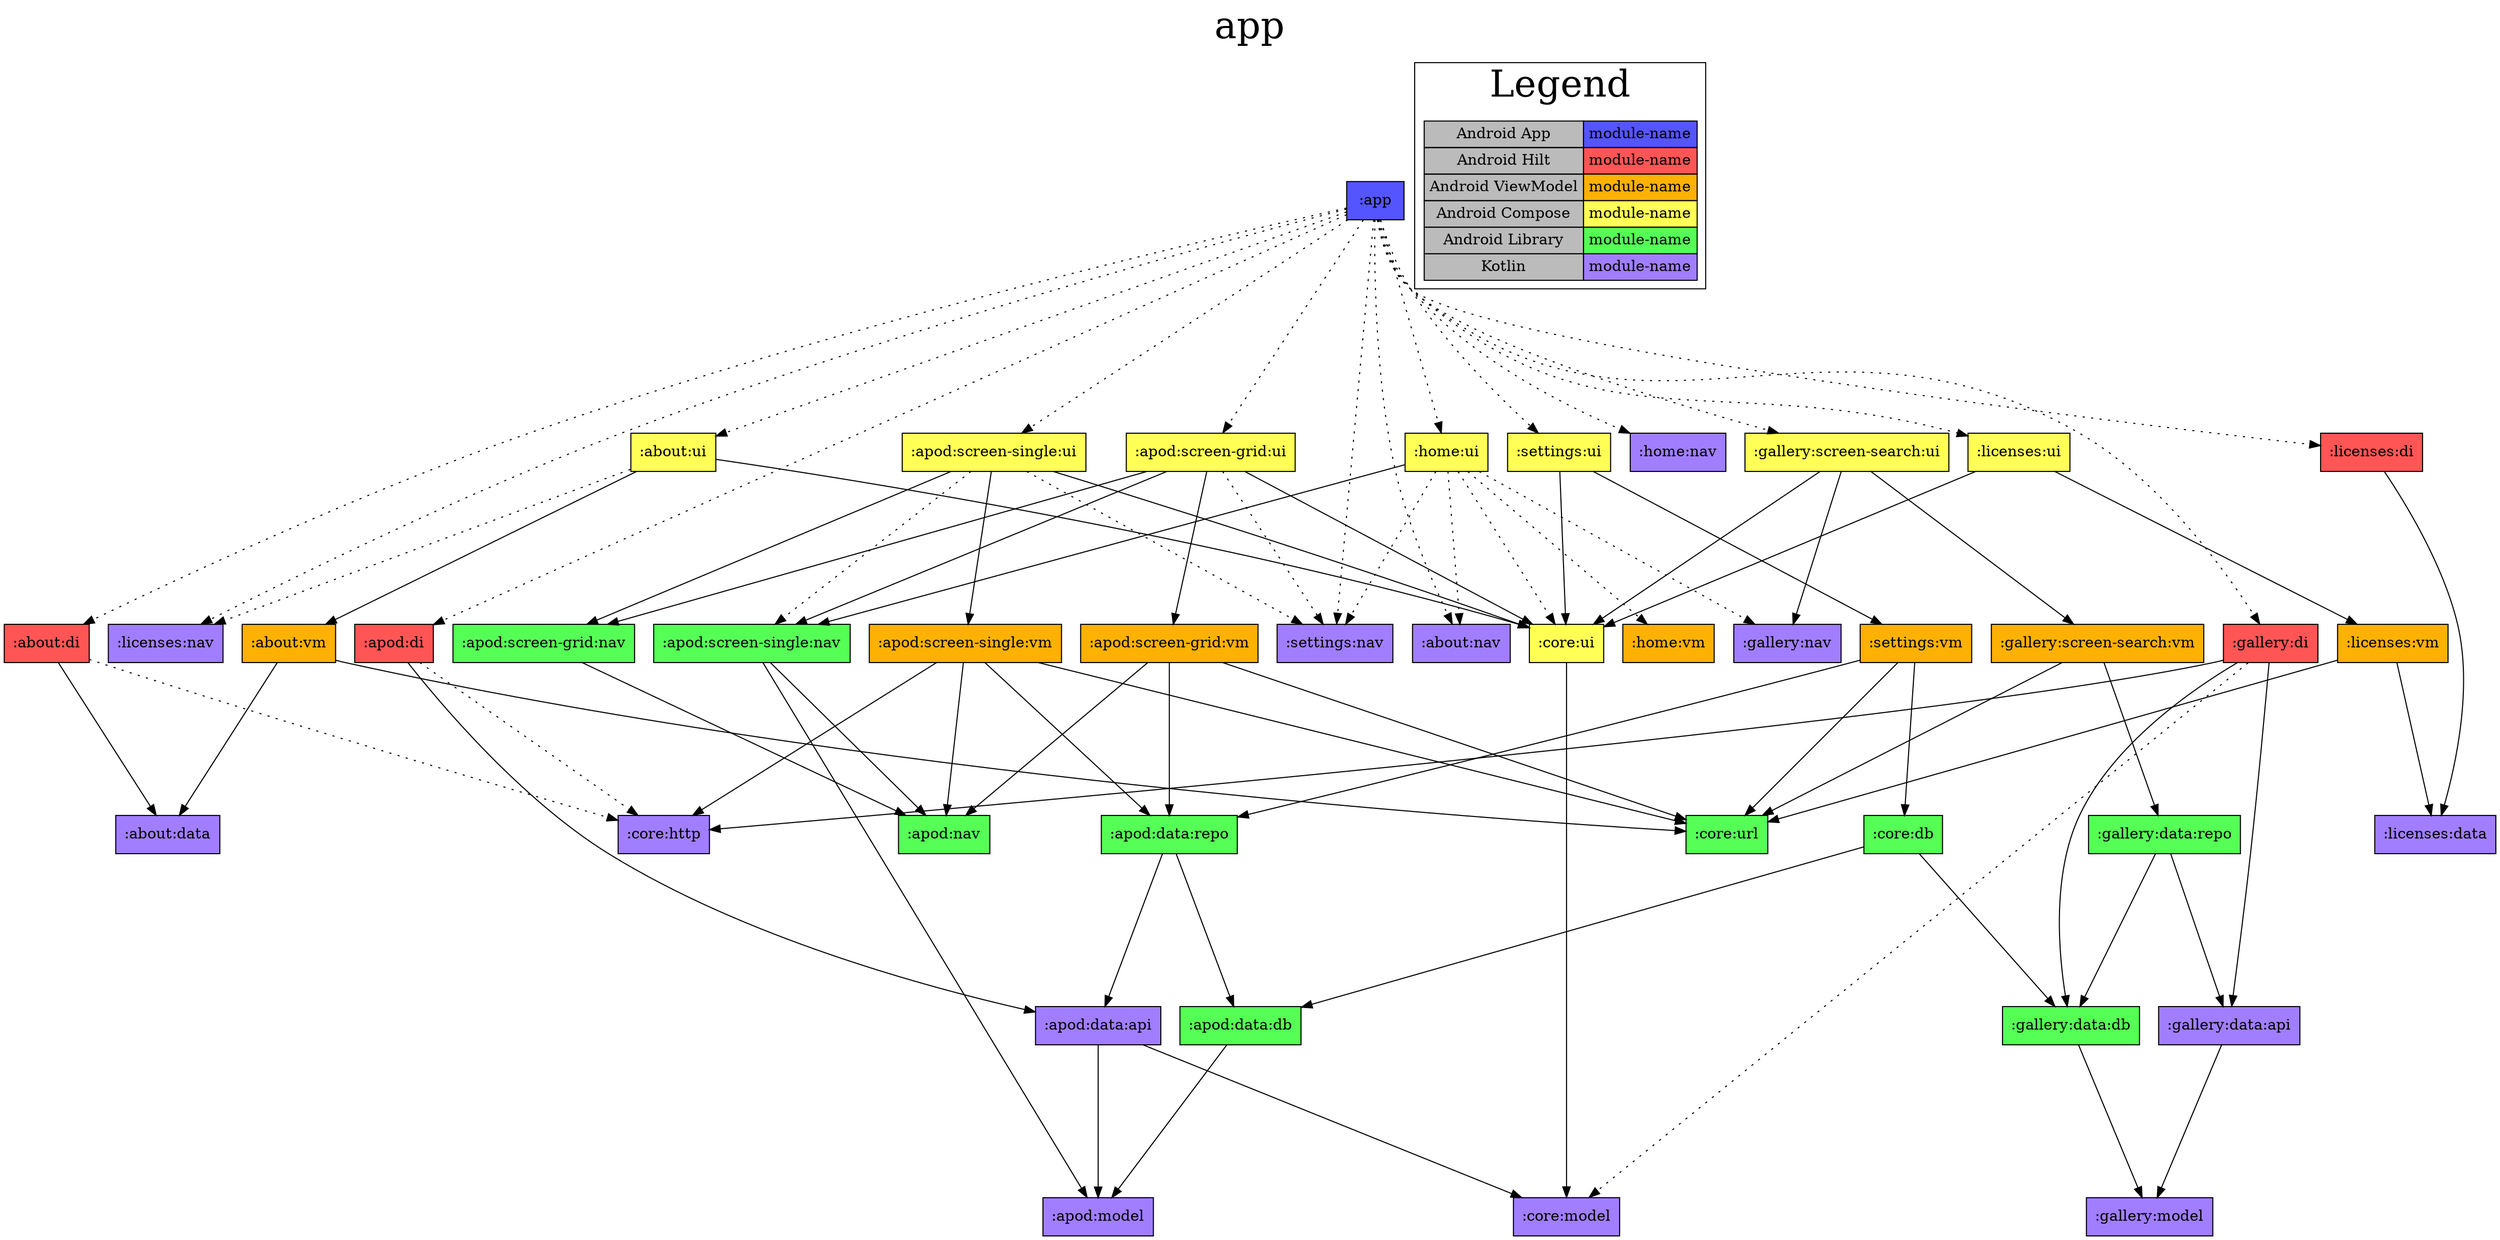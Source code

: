digraph {
edge ["dir"="forward"]
graph ["dpi"="100","label"="app","labelloc"="t","fontsize"="35","ranksep"="2.0"]
node ["style"="filled","shape"="box"]
":app" ["shape"="rectangle","fillcolor"="#5555FF"]
":about:di" ["fillcolor"="#FF5555"]
":about:data" ["fillcolor"="#A17EFF"]
":core:http" ["fillcolor"="#A17EFF"]
":about:nav" ["fillcolor"="#A17EFF"]
":about:ui" ["fillcolor"="#FFFF55"]
":about:vm" ["fillcolor"="#FCB103"]
":core:url" ["fillcolor"="#55FF55"]
":core:ui" ["fillcolor"="#FFFF55"]
":core:model" ["fillcolor"="#A17EFF"]
":licenses:nav" ["fillcolor"="#A17EFF"]
":apod:di" ["fillcolor"="#FF5555"]
":apod:data:api" ["fillcolor"="#A17EFF"]
":apod:model" ["fillcolor"="#A17EFF"]
":apod:screen-grid:ui" ["fillcolor"="#FFFF55"]
":apod:screen-grid:nav" ["fillcolor"="#55FF55"]
":apod:nav" ["fillcolor"="#55FF55"]
":apod:screen-grid:vm" ["fillcolor"="#FCB103"]
":apod:data:repo" ["fillcolor"="#55FF55"]
":apod:data:db" ["fillcolor"="#55FF55"]
":apod:screen-single:nav" ["fillcolor"="#55FF55"]
":settings:nav" ["fillcolor"="#A17EFF"]
":apod:screen-single:ui" ["fillcolor"="#FFFF55"]
":apod:screen-single:vm" ["fillcolor"="#FCB103"]
":gallery:di" ["fillcolor"="#FF5555"]
":gallery:data:api" ["fillcolor"="#A17EFF"]
":gallery:model" ["fillcolor"="#A17EFF"]
":gallery:data:db" ["fillcolor"="#55FF55"]
":gallery:screen-search:ui" ["fillcolor"="#FFFF55"]
":gallery:nav" ["fillcolor"="#A17EFF"]
":gallery:screen-search:vm" ["fillcolor"="#FCB103"]
":gallery:data:repo" ["fillcolor"="#55FF55"]
":home:nav" ["fillcolor"="#A17EFF"]
":home:ui" ["fillcolor"="#FFFF55"]
":home:vm" ["fillcolor"="#FCB103"]
":licenses:di" ["fillcolor"="#FF5555"]
":licenses:data" ["fillcolor"="#A17EFF"]
":licenses:ui" ["fillcolor"="#FFFF55"]
":licenses:vm" ["fillcolor"="#FCB103"]
":settings:ui" ["fillcolor"="#FFFF55"]
":settings:vm" ["fillcolor"="#FCB103"]
":core:db" ["fillcolor"="#55FF55"]
{
edge ["dir"="none"]
graph ["rank"="same"]
":app"
}
subgraph "cluster_legend" {
edge ["dir"="none"]
graph ["label"="Legend"]
"Legend" ["style"="filled","fillcolor"="#bbbbbb","shape"="none","margin"="0","label"=<
<TABLE BORDER="0" CELLBORDER="1" CELLSPACING="0" CELLPADDING="4">
<TR><TD>Android App</TD><TD BGCOLOR="#5555FF">module-name</TD></TR>
<TR><TD>Android Hilt</TD><TD BGCOLOR="#FF5555">module-name</TD></TR>
<TR><TD>Android ViewModel</TD><TD BGCOLOR="#FCB103">module-name</TD></TR>
<TR><TD>Android Compose</TD><TD BGCOLOR="#FFFF55">module-name</TD></TR>
<TR><TD>Android Library</TD><TD BGCOLOR="#55FF55">module-name</TD></TR>
<TR><TD>Kotlin</TD><TD BGCOLOR="#A17EFF">module-name</TD></TR>
</TABLE>
>]
}
":app" -> ":about:di" ["style"="dotted"]
":app" -> ":about:nav" ["style"="dotted"]
":app" -> ":about:ui" ["style"="dotted"]
":app" -> ":apod:di" ["style"="dotted"]
":app" -> ":apod:screen-grid:ui" ["style"="dotted"]
":app" -> ":apod:screen-single:ui" ["style"="dotted"]
":app" -> ":gallery:di" ["style"="dotted"]
":app" -> ":gallery:screen-search:ui" ["style"="dotted"]
":app" -> ":home:nav" ["style"="dotted"]
":app" -> ":home:ui" ["style"="dotted"]
":app" -> ":licenses:di" ["style"="dotted"]
":app" -> ":licenses:nav" ["style"="dotted"]
":app" -> ":licenses:ui" ["style"="dotted"]
":app" -> ":settings:nav" ["style"="dotted"]
":app" -> ":settings:ui" ["style"="dotted"]
":about:di" -> ":about:data"
":about:di" -> ":core:http" ["style"="dotted"]
":about:ui" -> ":about:vm"
":about:ui" -> ":core:ui"
":about:ui" -> ":licenses:nav" ["style"="dotted"]
":about:vm" -> ":about:data"
":about:vm" -> ":core:url"
":core:ui" -> ":core:model"
":apod:di" -> ":apod:data:api"
":apod:di" -> ":core:http" ["style"="dotted"]
":apod:data:api" -> ":apod:model"
":apod:data:api" -> ":core:model"
":apod:screen-grid:ui" -> ":apod:screen-grid:nav"
":apod:screen-grid:ui" -> ":apod:screen-grid:vm"
":apod:screen-grid:ui" -> ":apod:screen-single:nav"
":apod:screen-grid:ui" -> ":core:ui"
":apod:screen-grid:ui" -> ":settings:nav" ["style"="dotted"]
":apod:screen-grid:nav" -> ":apod:nav"
":apod:screen-grid:vm" -> ":apod:data:repo"
":apod:screen-grid:vm" -> ":apod:nav"
":apod:screen-grid:vm" -> ":core:url"
":apod:data:repo" -> ":apod:data:api"
":apod:data:repo" -> ":apod:data:db"
":apod:data:db" -> ":apod:model"
":apod:screen-single:nav" -> ":apod:model"
":apod:screen-single:nav" -> ":apod:nav"
":apod:screen-single:ui" -> ":apod:screen-grid:nav"
":apod:screen-single:ui" -> ":apod:screen-single:vm"
":apod:screen-single:ui" -> ":core:ui"
":apod:screen-single:ui" -> ":apod:screen-single:nav" ["style"="dotted"]
":apod:screen-single:ui" -> ":settings:nav" ["style"="dotted"]
":apod:screen-single:vm" -> ":apod:data:repo"
":apod:screen-single:vm" -> ":apod:nav"
":apod:screen-single:vm" -> ":core:http"
":apod:screen-single:vm" -> ":core:url"
":gallery:di" -> ":gallery:data:api"
":gallery:di" -> ":gallery:data:db"
":gallery:di" -> ":core:http"
":gallery:di" -> ":core:model" ["style"="dotted"]
":gallery:data:api" -> ":gallery:model"
":gallery:data:db" -> ":gallery:model"
":gallery:screen-search:ui" -> ":gallery:nav"
":gallery:screen-search:ui" -> ":gallery:screen-search:vm"
":gallery:screen-search:ui" -> ":core:ui"
":gallery:screen-search:vm" -> ":gallery:data:repo"
":gallery:screen-search:vm" -> ":core:url"
":gallery:data:repo" -> ":gallery:data:api"
":gallery:data:repo" -> ":gallery:data:db"
":home:ui" -> ":apod:screen-single:nav"
":home:ui" -> ":about:nav" ["style"="dotted"]
":home:ui" -> ":core:ui" ["style"="dotted"]
":home:ui" -> ":gallery:nav" ["style"="dotted"]
":home:ui" -> ":home:vm" ["style"="dotted"]
":home:ui" -> ":settings:nav" ["style"="dotted"]
":licenses:di" -> ":licenses:data"
":licenses:ui" -> ":core:ui"
":licenses:ui" -> ":licenses:vm"
":licenses:vm" -> ":core:url"
":licenses:vm" -> ":licenses:data"
":settings:ui" -> ":core:ui"
":settings:ui" -> ":settings:vm"
":settings:vm" -> ":core:db"
":settings:vm" -> ":core:url"
":settings:vm" -> ":apod:data:repo"
":core:db" -> ":apod:data:db"
":core:db" -> ":gallery:data:db"
}